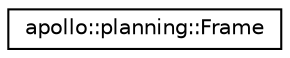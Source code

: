 digraph "Graphical Class Hierarchy"
{
  edge [fontname="Helvetica",fontsize="10",labelfontname="Helvetica",labelfontsize="10"];
  node [fontname="Helvetica",fontsize="10",shape=record];
  rankdir="LR";
  Node1 [label="apollo::planning::Frame",height=0.2,width=0.4,color="black", fillcolor="white", style="filled",URL="$classapollo_1_1planning_1_1Frame.html"];
}
